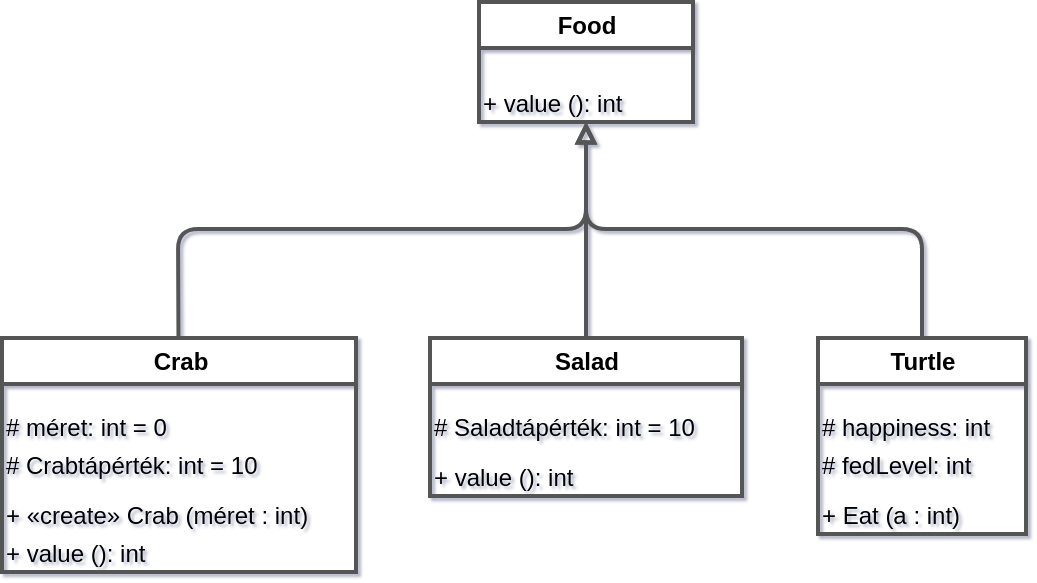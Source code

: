 ﻿<mxfile><diagram id="p74a9a8fd4bd2429bb0ce85490531f335_804591613" name="Óriásteknős">﻿<mxGraphModel grid="1" gridSize="10" guides="1" tooltips="1" connect="1" arrows="1" shadow="1"><root><mxCell id="0" /><mxCell id="1" parent="0" /><mxCell id="c8c8808d97404920b72d11a7f693d13d" parent="1" value="" style="endArrow=block;startArrow=none;endFill=0;startFill=0;html=1;strokeColor=#555555;strokeWidth=2;shadow=1fillColor=#F2F2F2;" edge="1" source="7940c4de02fa4eafb972211ccffc456b" target="4dd957d2db224076927f25b15cedcc27"><mxGeometry x="78" y="51" width="224" height="128" as="geometry"><mxPoint x="88" y="169" as="sourcePoint" /><mxPoint x="292" y="61" as="targetPoint" /><Array as="points"><mxPoint x="88" y="114.5" /><mxPoint x="292" y="114.5" /></Array></mxGeometry></mxCell><mxCell id="c25812167dd540edb6739fefa973d281" parent="1" value="Salad" style="swimlane;childLayout=stackLayout;horizontal=1;horizontalStack=0;resizeParent=1;resizeParentMax=0;resizeLast=0;collapsible=1;html=1;strokeColor=#555555;strokeWidth=2;shadow=1fillColor=#F2F2F2;" vertex="1"><mxGeometry x="214" y="169" width="156" height="79" as="geometry" /></mxCell><mxCell id="a35ebea9652ef494592730af5ce6c46f4182" parent="c25812167dd540edb6739fefa973d281" value="# Saladtápérték: int = 10" style="text;portConstraint=eastwest;overflow=hidden;rotatable=0;" vertex="1"><mxGeometry y="30.826" width="150" height="19" as="geometry" /></mxCell><mxCell id="o172e09ea0ff64c33befee8c0687a1510182" parent="c25812167dd540edb6739fefa973d281" value="+ value (): int" style="text;portConstraint=eastwest;overflow=hidden;rotatable=0;" vertex="1"><mxGeometry y="55.826" width="150" height="19" as="geometry" /></mxCell><mxCell id="7940c4de02fa4eafb972211ccffc456b" parent="1" value="Crab" style="swimlane;childLayout=stackLayout;horizontal=1;horizontalStack=0;resizeParent=1;resizeParentMax=0;resizeLast=0;collapsible=1;html=1;strokeColor=#555555;strokeWidth=2;shadow=1fillColor=#F2F2F2;" vertex="1"><mxGeometry x="0" y="169" width="177" height="117" as="geometry" /></mxCell><mxCell id="abd482e9c121e47bc9ee3689feaa0c6d4182" parent="7940c4de02fa4eafb972211ccffc456b" value="# méret: int = 0" style="text;portConstraint=eastwest;overflow=hidden;rotatable=0;" vertex="1"><mxGeometry y="30.826" width="171" height="19" as="geometry" /></mxCell><mxCell id="a5df49c155f8241a7b2a5a2c1a6aaf696182" parent="7940c4de02fa4eafb972211ccffc456b" value="# Crabtápérték: int = 10" style="text;portConstraint=eastwest;overflow=hidden;rotatable=0;" vertex="1"><mxGeometry y="49.826" width="171" height="19" as="geometry" /></mxCell><mxCell id="o1f141c3c1ecd42dabb20105b10160982182" parent="7940c4de02fa4eafb972211ccffc456b" value="+ «create» Crab (méret : int)" style="text;portConstraint=eastwest;overflow=hidden;rotatable=0;" vertex="1"><mxGeometry y="74.826" width="171" height="19" as="geometry" /></mxCell><mxCell id="o27e0193ee76b4b6bb22582719e6ce5c9182" parent="7940c4de02fa4eafb972211ccffc456b" value="+ value (): int" style="text;portConstraint=eastwest;overflow=hidden;rotatable=0;" vertex="1"><mxGeometry y="93.826" width="171" height="19" as="geometry" /></mxCell><mxCell id="4dd957d2db224076927f25b15cedcc27" parent="1" value="Food" style="swimlane;childLayout=stackLayout;horizontal=1;horizontalStack=0;resizeParent=1;resizeParentMax=0;resizeLast=0;collapsible=1;html=1;strokeColor=#555555;strokeWidth=2;shadow=1fillColor=#F2F2F2;" vertex="1"><mxGeometry x="238.5" y="1" width="107" height="60" as="geometry" /></mxCell><mxCell id="o1459dda50d0446f799b31e0697920c1a181" parent="4dd957d2db224076927f25b15cedcc27" value="+ value (): int" style="text;portConstraint=eastwest;overflow=hidden;rotatable=0;" vertex="1"><mxGeometry y="36.826" width="101" height="19" as="geometry" /></mxCell><mxCell id="5980237e4a1947a2b44a70ff224e9548" parent="1" value="" style="endArrow=block;startArrow=none;endFill=0;startFill=0;html=1;strokeColor=#555555;strokeWidth=2;shadow=1fillColor=#F2F2F2;" edge="1" source="c25812167dd540edb6739fefa973d281" target="4dd957d2db224076927f25b15cedcc27"><mxGeometry x="255" y="51" width="74" height="128" as="geometry"><mxPoint x="292" y="169" as="sourcePoint" /><mxPoint x="292" y="61" as="targetPoint" /></mxGeometry></mxCell><mxCell id="e270348c74af45a5b4ce3fc43215332a" parent="1" value="Turtle" style="swimlane;childLayout=stackLayout;horizontal=1;horizontalStack=0;resizeParent=1;resizeParentMax=0;resizeLast=0;collapsible=1;html=1;strokeColor=#555555;strokeWidth=2;shadow=1fillColor=#F2F2F2;" vertex="1"><mxGeometry x="408" y="169" width="104" height="98" as="geometry" /></mxCell><mxCell id="ab38b64e9fe404dc1acc1c2d476f12448170" parent="e270348c74af45a5b4ce3fc43215332a" value="# happiness: int" style="text;portConstraint=eastwest;overflow=hidden;rotatable=0;" vertex="1"><mxGeometry y="30.826" width="98" height="19" as="geometry" /></mxCell><mxCell id="a71f64a24776a41e0a18845f0ba451d55171" parent="e270348c74af45a5b4ce3fc43215332a" value="# fedLevel: int" style="text;portConstraint=eastwest;overflow=hidden;rotatable=0;" vertex="1"><mxGeometry y="49.826" width="98" height="19" as="geometry" /></mxCell><mxCell id="oae9c9c0e432544888646cd4777b385d7175" parent="e270348c74af45a5b4ce3fc43215332a" value="+ Eat (a : int)" style="text;portConstraint=eastwest;overflow=hidden;rotatable=0;" vertex="1"><mxGeometry y="74.826" width="98" height="19" as="geometry" /></mxCell><mxCell id="7c807c4eaf4843698899f973e6883724" parent="1" value="" style="endArrow=block;startArrow=none;endFill=0;startFill=0;html=1;strokeColor=#555555;strokeWidth=2;shadow=1fillColor=#F2F2F2;" edge="1" source="e270348c74af45a5b4ce3fc43215332a" target="4dd957d2db224076927f25b15cedcc27"><mxGeometry x="282" y="51" width="188" height="128" as="geometry"><mxPoint x="460" y="169" as="sourcePoint" /><mxPoint x="292" y="61" as="targetPoint" /><Array as="points"><mxPoint x="460" y="114.5" /><mxPoint x="292" y="114.5" /></Array></mxGeometry></mxCell></root></mxGraphModel></diagram></mxfile>